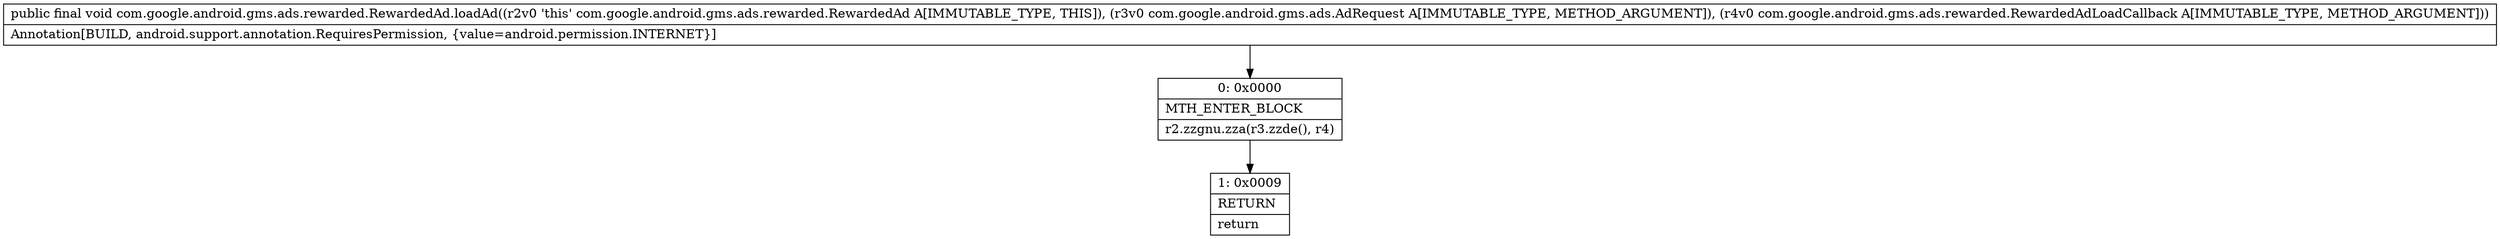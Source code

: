 digraph "CFG forcom.google.android.gms.ads.rewarded.RewardedAd.loadAd(Lcom\/google\/android\/gms\/ads\/AdRequest;Lcom\/google\/android\/gms\/ads\/rewarded\/RewardedAdLoadCallback;)V" {
Node_0 [shape=record,label="{0\:\ 0x0000|MTH_ENTER_BLOCK\l|r2.zzgnu.zza(r3.zzde(), r4)\l}"];
Node_1 [shape=record,label="{1\:\ 0x0009|RETURN\l|return\l}"];
MethodNode[shape=record,label="{public final void com.google.android.gms.ads.rewarded.RewardedAd.loadAd((r2v0 'this' com.google.android.gms.ads.rewarded.RewardedAd A[IMMUTABLE_TYPE, THIS]), (r3v0 com.google.android.gms.ads.AdRequest A[IMMUTABLE_TYPE, METHOD_ARGUMENT]), (r4v0 com.google.android.gms.ads.rewarded.RewardedAdLoadCallback A[IMMUTABLE_TYPE, METHOD_ARGUMENT]))  | Annotation[BUILD, android.support.annotation.RequiresPermission, \{value=android.permission.INTERNET\}]\l}"];
MethodNode -> Node_0;
Node_0 -> Node_1;
}

